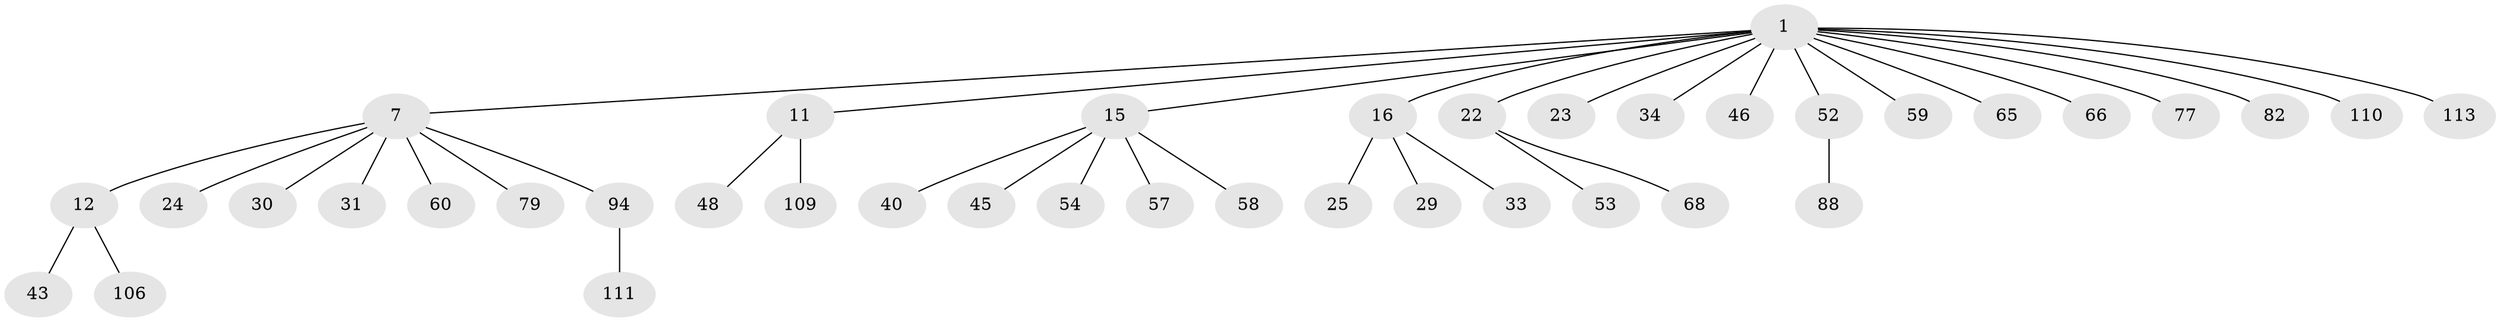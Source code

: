 // original degree distribution, {4: 0.058823529411764705, 5: 0.025210084033613446, 6: 0.04201680672268908, 2: 0.2605042016806723, 3: 0.11764705882352941, 1: 0.4957983193277311}
// Generated by graph-tools (version 1.1) at 2025/19/03/04/25 18:19:07]
// undirected, 40 vertices, 39 edges
graph export_dot {
graph [start="1"]
  node [color=gray90,style=filled];
  1 [super="+2+62+10+3"];
  7 [super="+9+49+19+75+32"];
  11 [super="+39+21"];
  12 [super="+36+76+67+44+73"];
  15 [super="+28"];
  16 [super="+20"];
  22 [super="+47"];
  23;
  24;
  25;
  29 [super="+80+35"];
  30;
  31 [super="+96"];
  33 [super="+55"];
  34;
  40 [super="+41"];
  43;
  45;
  46 [super="+81"];
  48;
  52 [super="+64"];
  53;
  54;
  57;
  58;
  59 [super="+63"];
  60 [super="+101"];
  65 [super="+69"];
  66;
  68;
  77 [super="+92"];
  79 [super="+103"];
  82;
  88;
  94 [super="+108"];
  106;
  109;
  110;
  111;
  113;
  1 -- 65;
  1 -- 34;
  1 -- 66;
  1 -- 77;
  1 -- 15;
  1 -- 16;
  1 -- 113;
  1 -- 82;
  1 -- 52;
  1 -- 22;
  1 -- 23;
  1 -- 59;
  1 -- 7;
  1 -- 46;
  1 -- 11;
  1 -- 110;
  7 -- 30;
  7 -- 24;
  7 -- 12;
  7 -- 60;
  7 -- 31;
  7 -- 94;
  7 -- 79;
  11 -- 48;
  11 -- 109;
  12 -- 106;
  12 -- 43;
  15 -- 54;
  15 -- 40;
  15 -- 57;
  15 -- 58;
  15 -- 45;
  16 -- 25;
  16 -- 29;
  16 -- 33;
  22 -- 68;
  22 -- 53;
  52 -- 88;
  94 -- 111;
}
